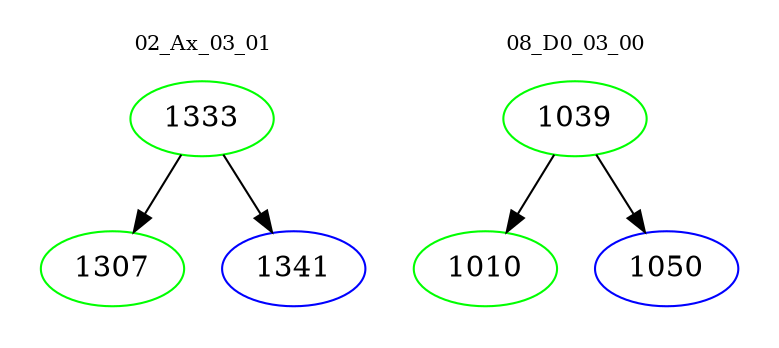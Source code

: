 digraph{
subgraph cluster_0 {
color = white
label = "02_Ax_03_01";
fontsize=10;
T0_1333 [label="1333", color="green"]
T0_1333 -> T0_1307 [color="black"]
T0_1307 [label="1307", color="green"]
T0_1333 -> T0_1341 [color="black"]
T0_1341 [label="1341", color="blue"]
}
subgraph cluster_1 {
color = white
label = "08_D0_03_00";
fontsize=10;
T1_1039 [label="1039", color="green"]
T1_1039 -> T1_1010 [color="black"]
T1_1010 [label="1010", color="green"]
T1_1039 -> T1_1050 [color="black"]
T1_1050 [label="1050", color="blue"]
}
}
